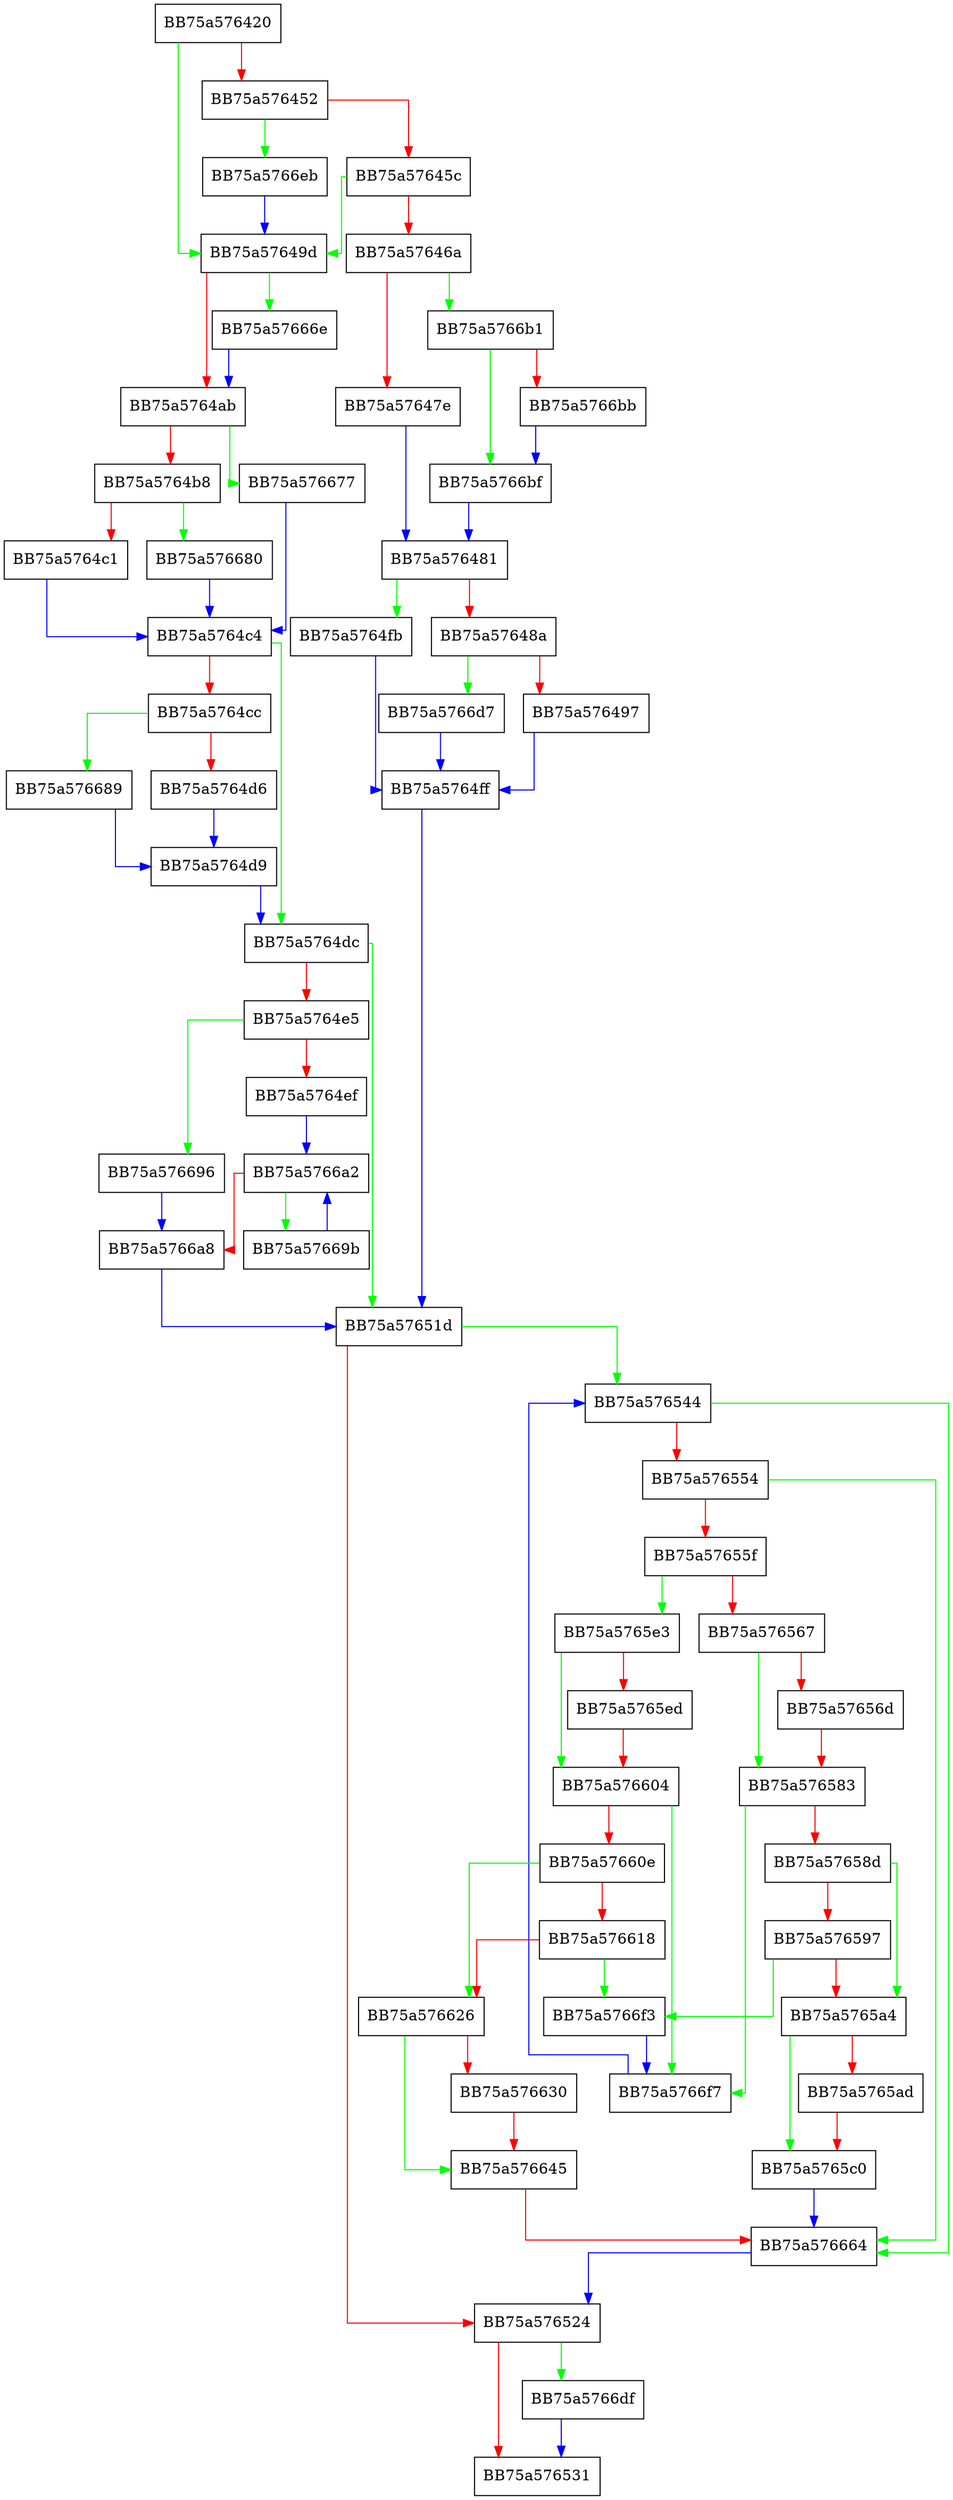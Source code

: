 digraph _Extract {
  node [shape="box"];
  graph [splines=ortho];
  BB75a576420 -> BB75a57649d [color="green"];
  BB75a576420 -> BB75a576452 [color="red"];
  BB75a576452 -> BB75a5766eb [color="green"];
  BB75a576452 -> BB75a57645c [color="red"];
  BB75a57645c -> BB75a57649d [color="green"];
  BB75a57645c -> BB75a57646a [color="red"];
  BB75a57646a -> BB75a5766b1 [color="green"];
  BB75a57646a -> BB75a57647e [color="red"];
  BB75a57647e -> BB75a576481 [color="blue"];
  BB75a576481 -> BB75a5764fb [color="green"];
  BB75a576481 -> BB75a57648a [color="red"];
  BB75a57648a -> BB75a5766d7 [color="green"];
  BB75a57648a -> BB75a576497 [color="red"];
  BB75a576497 -> BB75a5764ff [color="blue"];
  BB75a57649d -> BB75a57666e [color="green"];
  BB75a57649d -> BB75a5764ab [color="red"];
  BB75a5764ab -> BB75a576677 [color="green"];
  BB75a5764ab -> BB75a5764b8 [color="red"];
  BB75a5764b8 -> BB75a576680 [color="green"];
  BB75a5764b8 -> BB75a5764c1 [color="red"];
  BB75a5764c1 -> BB75a5764c4 [color="blue"];
  BB75a5764c4 -> BB75a5764dc [color="green"];
  BB75a5764c4 -> BB75a5764cc [color="red"];
  BB75a5764cc -> BB75a576689 [color="green"];
  BB75a5764cc -> BB75a5764d6 [color="red"];
  BB75a5764d6 -> BB75a5764d9 [color="blue"];
  BB75a5764d9 -> BB75a5764dc [color="blue"];
  BB75a5764dc -> BB75a57651d [color="green"];
  BB75a5764dc -> BB75a5764e5 [color="red"];
  BB75a5764e5 -> BB75a576696 [color="green"];
  BB75a5764e5 -> BB75a5764ef [color="red"];
  BB75a5764ef -> BB75a5766a2 [color="blue"];
  BB75a5764fb -> BB75a5764ff [color="blue"];
  BB75a5764ff -> BB75a57651d [color="blue"];
  BB75a57651d -> BB75a576544 [color="green"];
  BB75a57651d -> BB75a576524 [color="red"];
  BB75a576524 -> BB75a5766df [color="green"];
  BB75a576524 -> BB75a576531 [color="red"];
  BB75a576544 -> BB75a576664 [color="green"];
  BB75a576544 -> BB75a576554 [color="red"];
  BB75a576554 -> BB75a576664 [color="green"];
  BB75a576554 -> BB75a57655f [color="red"];
  BB75a57655f -> BB75a5765e3 [color="green"];
  BB75a57655f -> BB75a576567 [color="red"];
  BB75a576567 -> BB75a576583 [color="green"];
  BB75a576567 -> BB75a57656d [color="red"];
  BB75a57656d -> BB75a576583 [color="red"];
  BB75a576583 -> BB75a5766f7 [color="green"];
  BB75a576583 -> BB75a57658d [color="red"];
  BB75a57658d -> BB75a5765a4 [color="green"];
  BB75a57658d -> BB75a576597 [color="red"];
  BB75a576597 -> BB75a5766f3 [color="green"];
  BB75a576597 -> BB75a5765a4 [color="red"];
  BB75a5765a4 -> BB75a5765c0 [color="green"];
  BB75a5765a4 -> BB75a5765ad [color="red"];
  BB75a5765ad -> BB75a5765c0 [color="red"];
  BB75a5765c0 -> BB75a576664 [color="blue"];
  BB75a5765e3 -> BB75a576604 [color="green"];
  BB75a5765e3 -> BB75a5765ed [color="red"];
  BB75a5765ed -> BB75a576604 [color="red"];
  BB75a576604 -> BB75a5766f7 [color="green"];
  BB75a576604 -> BB75a57660e [color="red"];
  BB75a57660e -> BB75a576626 [color="green"];
  BB75a57660e -> BB75a576618 [color="red"];
  BB75a576618 -> BB75a5766f3 [color="green"];
  BB75a576618 -> BB75a576626 [color="red"];
  BB75a576626 -> BB75a576645 [color="green"];
  BB75a576626 -> BB75a576630 [color="red"];
  BB75a576630 -> BB75a576645 [color="red"];
  BB75a576645 -> BB75a576664 [color="red"];
  BB75a576664 -> BB75a576524 [color="blue"];
  BB75a57666e -> BB75a5764ab [color="blue"];
  BB75a576677 -> BB75a5764c4 [color="blue"];
  BB75a576680 -> BB75a5764c4 [color="blue"];
  BB75a576689 -> BB75a5764d9 [color="blue"];
  BB75a576696 -> BB75a5766a8 [color="blue"];
  BB75a57669b -> BB75a5766a2 [color="blue"];
  BB75a5766a2 -> BB75a57669b [color="green"];
  BB75a5766a2 -> BB75a5766a8 [color="red"];
  BB75a5766a8 -> BB75a57651d [color="blue"];
  BB75a5766b1 -> BB75a5766bf [color="green"];
  BB75a5766b1 -> BB75a5766bb [color="red"];
  BB75a5766bb -> BB75a5766bf [color="blue"];
  BB75a5766bf -> BB75a576481 [color="blue"];
  BB75a5766d7 -> BB75a5764ff [color="blue"];
  BB75a5766df -> BB75a576531 [color="blue"];
  BB75a5766eb -> BB75a57649d [color="blue"];
  BB75a5766f3 -> BB75a5766f7 [color="blue"];
  BB75a5766f7 -> BB75a576544 [color="blue"];
}